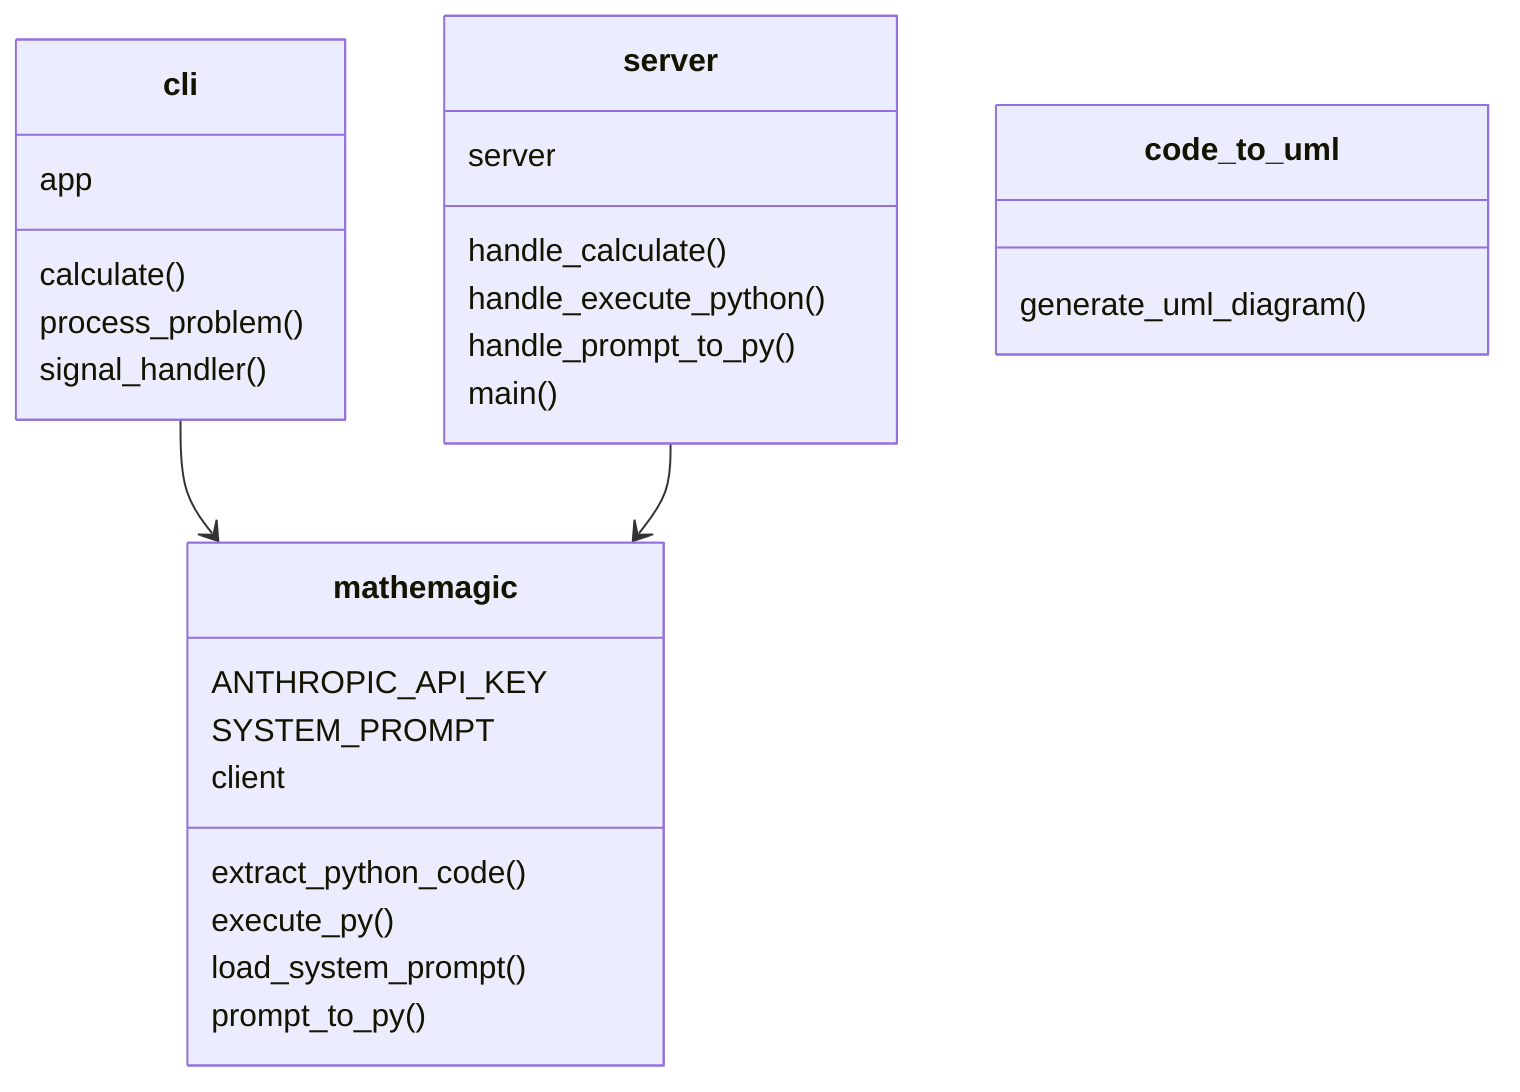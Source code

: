 classDiagram
    class mathemagic
    mathemagic : ANTHROPIC_API_KEY
    mathemagic : SYSTEM_PROMPT
    mathemagic : client
    mathemagic : extract_python_code()
    mathemagic : execute_py()
    mathemagic : load_system_prompt()
    mathemagic : prompt_to_py()

    class cli
    cli : app
    cli : calculate()
    cli : process_problem()
    cli : signal_handler()

    class server
    server : handle_calculate()
    server : handle_execute_python()
    server : handle_prompt_to_py()
    server : main()
    server : server

    class code_to_uml
    code_to_uml : generate_uml_diagram()

    cli --> mathemagic
    server --> mathemagic